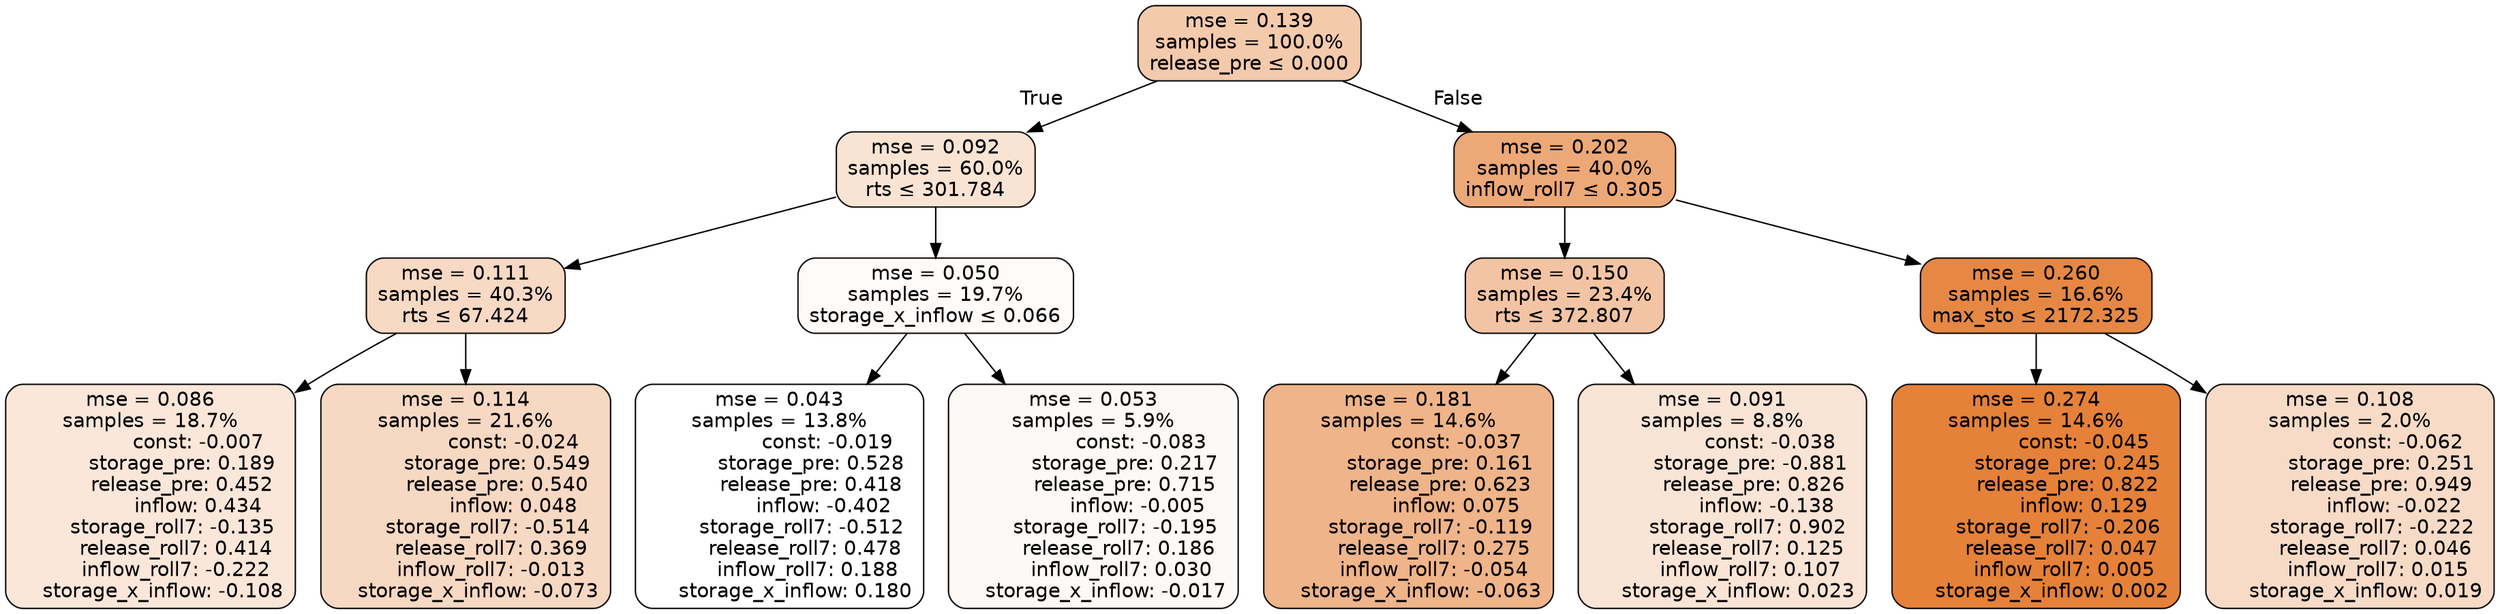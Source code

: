 digraph tree {
bgcolor="transparent"
node [shape=rectangle, style="filled, rounded", color="black", fontname=helvetica] ;
edge [fontname=helvetica] ;
	"0" [label="mse = 0.139
samples = 100.0%
release_pre &le; 0.000", fillcolor="#f4caac"]
	"1" [label="mse = 0.092
samples = 60.0%
rts &le; 301.784", fillcolor="#f9e4d4"]
	"2" [label="mse = 0.111
samples = 40.3%
rts &le; 67.424", fillcolor="#f7d9c4"]
	"3" [label="mse = 0.086
samples = 18.7%
               const: -0.007
          storage_pre: 0.189
          release_pre: 0.452
               inflow: 0.434
       storage_roll7: -0.135
        release_roll7: 0.414
        inflow_roll7: -0.222
    storage_x_inflow: -0.108", fillcolor="#fae7da"]
	"4" [label="mse = 0.114
samples = 21.6%
               const: -0.024
          storage_pre: 0.549
          release_pre: 0.540
               inflow: 0.048
       storage_roll7: -0.514
        release_roll7: 0.369
        inflow_roll7: -0.013
    storage_x_inflow: -0.073", fillcolor="#f7d8c2"]
	"5" [label="mse = 0.050
samples = 19.7%
storage_x_inflow &le; 0.066", fillcolor="#fefbf9"]
	"6" [label="mse = 0.043
samples = 13.8%
               const: -0.019
          storage_pre: 0.528
          release_pre: 0.418
              inflow: -0.402
       storage_roll7: -0.512
        release_roll7: 0.478
         inflow_roll7: 0.188
     storage_x_inflow: 0.180", fillcolor="#ffffff"]
	"7" [label="mse = 0.053
samples = 5.9%
               const: -0.083
          storage_pre: 0.217
          release_pre: 0.715
              inflow: -0.005
       storage_roll7: -0.195
        release_roll7: 0.186
         inflow_roll7: 0.030
    storage_x_inflow: -0.017", fillcolor="#fdf9f6"]
	"8" [label="mse = 0.202
samples = 40.0%
inflow_roll7 &le; 0.305", fillcolor="#eda877"]
	"9" [label="mse = 0.150
samples = 23.4%
rts &le; 372.807", fillcolor="#f3c4a3"]
	"10" [label="mse = 0.181
samples = 14.6%
               const: -0.037
          storage_pre: 0.161
          release_pre: 0.623
               inflow: 0.075
       storage_roll7: -0.119
        release_roll7: 0.275
        inflow_roll7: -0.054
    storage_x_inflow: -0.063", fillcolor="#efb489"]
	"11" [label="mse = 0.091
samples = 8.8%
               const: -0.038
         storage_pre: -0.881
          release_pre: 0.826
              inflow: -0.138
        storage_roll7: 0.902
        release_roll7: 0.125
         inflow_roll7: 0.107
     storage_x_inflow: 0.023", fillcolor="#f9e4d5"]
	"12" [label="mse = 0.260
samples = 16.6%
max_sto &le; 2172.325", fillcolor="#e68844"]
	"13" [label="mse = 0.274
samples = 14.6%
               const: -0.045
          storage_pre: 0.245
          release_pre: 0.822
               inflow: 0.129
       storage_roll7: -0.206
        release_roll7: 0.047
         inflow_roll7: 0.005
     storage_x_inflow: 0.002", fillcolor="#e58139"]
	"14" [label="mse = 0.108
samples = 2.0%
               const: -0.062
          storage_pre: 0.251
          release_pre: 0.949
              inflow: -0.022
       storage_roll7: -0.222
        release_roll7: 0.046
         inflow_roll7: 0.015
     storage_x_inflow: 0.019", fillcolor="#f7dbc7"]

	"0" -> "1" [labeldistance=2.5, labelangle=45, headlabel="True"]
	"1" -> "2"
	"2" -> "3"
	"2" -> "4"
	"1" -> "5"
	"5" -> "6"
	"5" -> "7"
	"0" -> "8" [labeldistance=2.5, labelangle=-45, headlabel="False"]
	"8" -> "9"
	"9" -> "10"
	"9" -> "11"
	"8" -> "12"
	"12" -> "13"
	"12" -> "14"
}